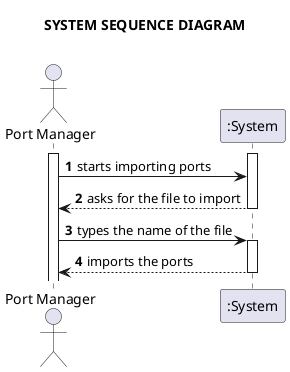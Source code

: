 @startuml
'https://plantuml.com/sequence-diagram

title <b>SYSTEM SEQUENCE DIAGRAM\n
autonumber
'hide footbox
actor "Port Manager" as Port

participant ":System" as System

activate Port
activate System

Port -> System : starts importing ports
System --> Port : asks for the file to import
deactivate System
Port -> System : types the name of the file
activate System
System --> Port : imports the ports
deactivate System

@enduml